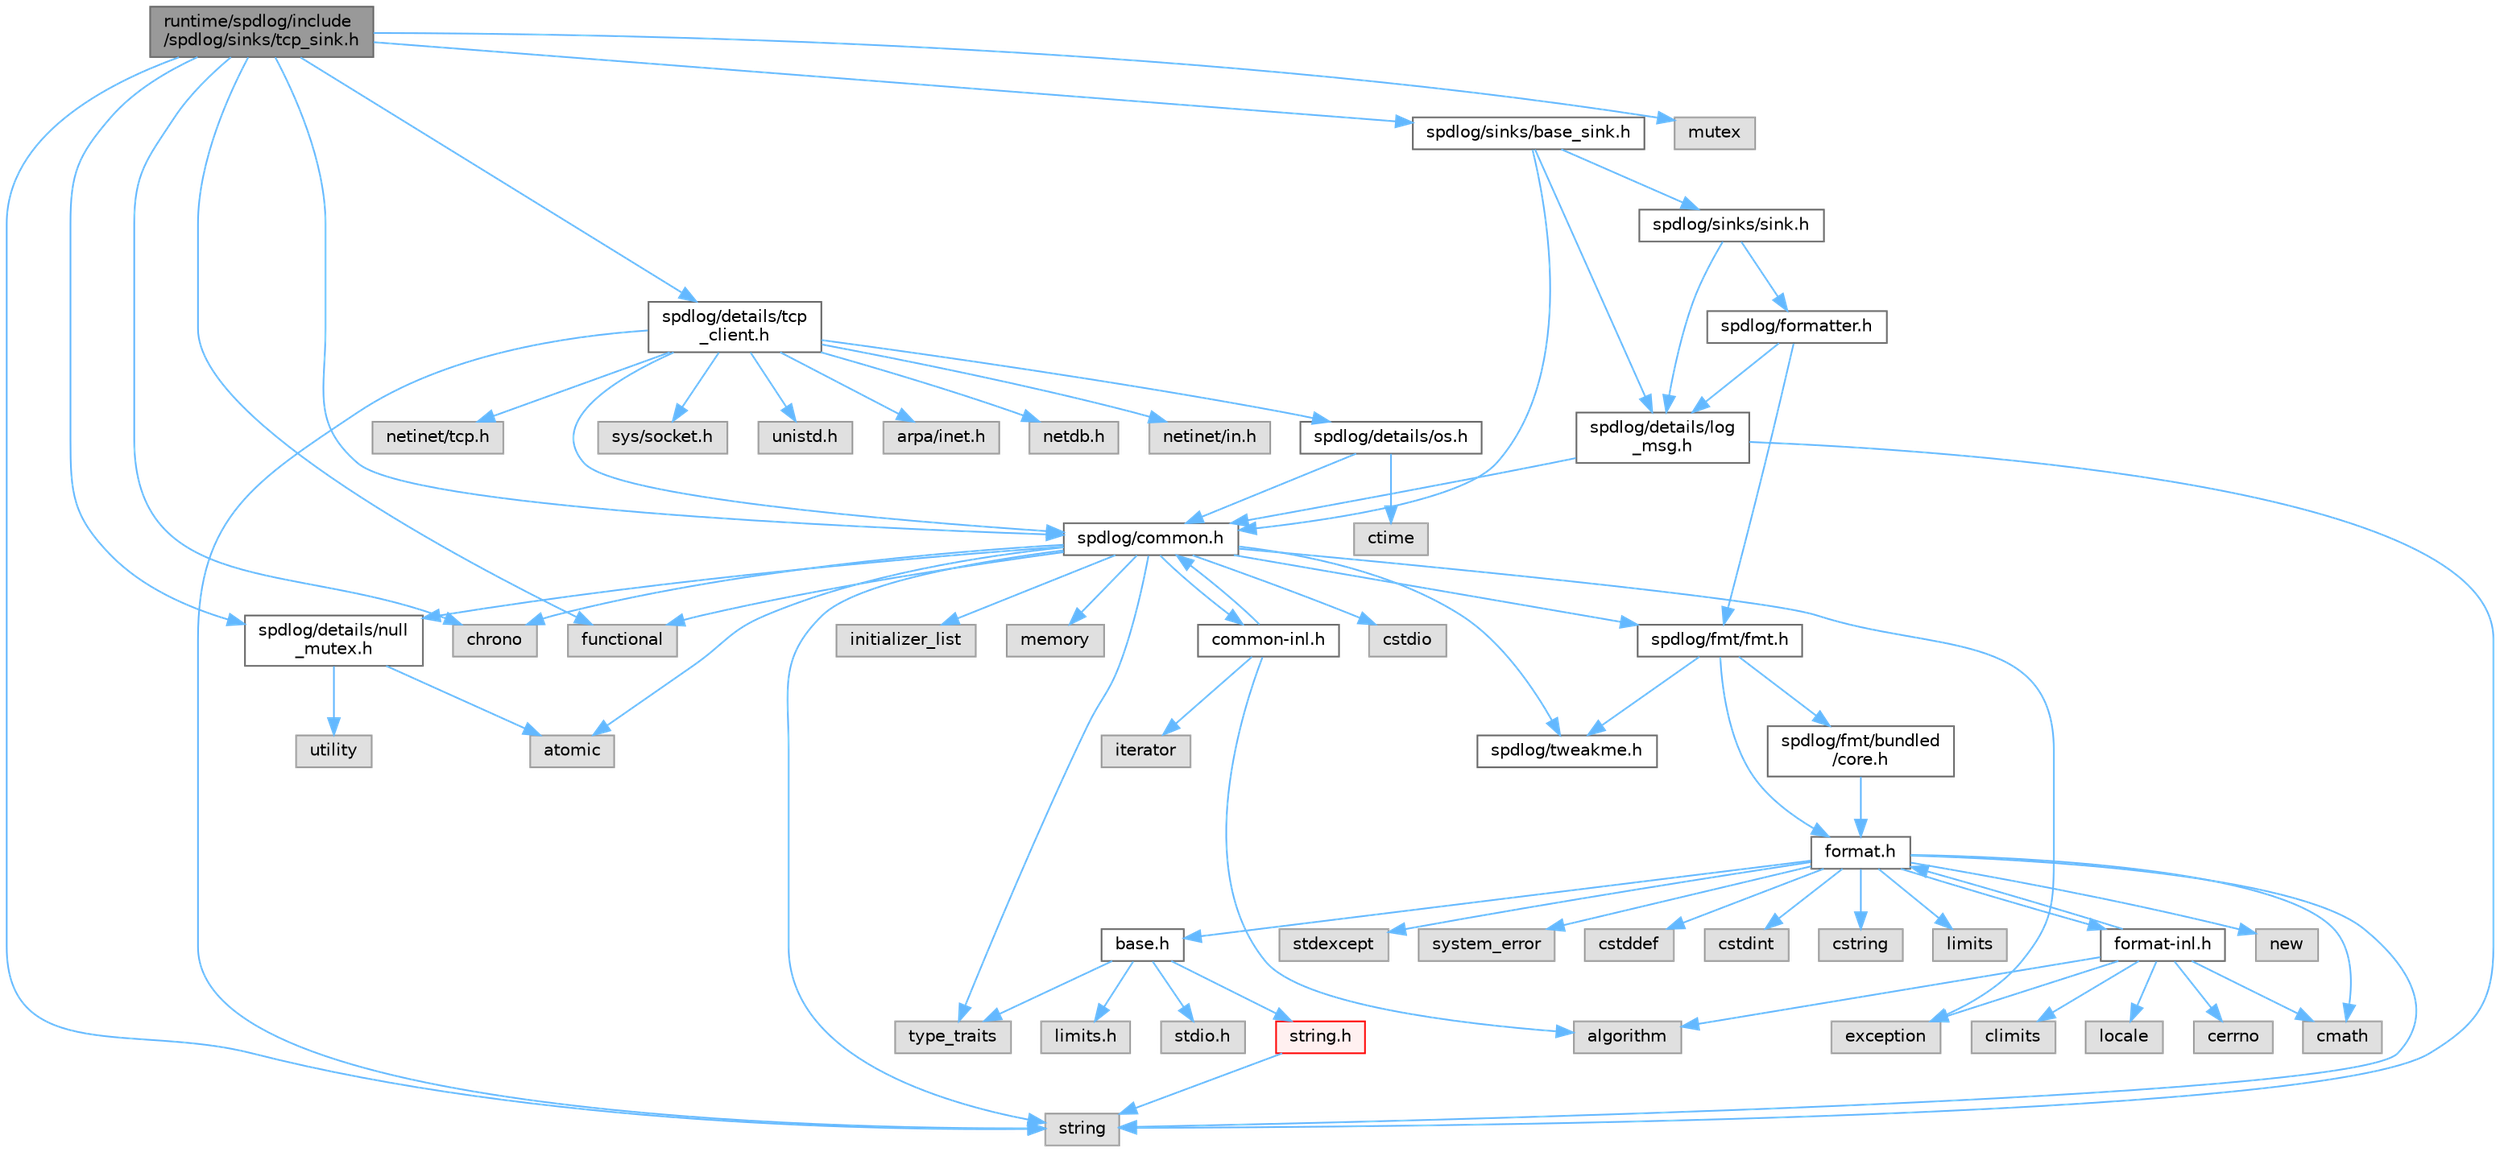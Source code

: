 digraph "runtime/spdlog/include/spdlog/sinks/tcp_sink.h"
{
 // LATEX_PDF_SIZE
  bgcolor="transparent";
  edge [fontname=Helvetica,fontsize=10,labelfontname=Helvetica,labelfontsize=10];
  node [fontname=Helvetica,fontsize=10,shape=box,height=0.2,width=0.4];
  Node1 [id="Node000001",label="runtime/spdlog/include\l/spdlog/sinks/tcp_sink.h",height=0.2,width=0.4,color="gray40", fillcolor="grey60", style="filled", fontcolor="black",tooltip=" "];
  Node1 -> Node2 [id="edge1_Node000001_Node000002",color="steelblue1",style="solid",tooltip=" "];
  Node2 [id="Node000002",label="spdlog/common.h",height=0.2,width=0.4,color="grey40", fillcolor="white", style="filled",URL="$common_8h.html",tooltip=" "];
  Node2 -> Node3 [id="edge2_Node000002_Node000003",color="steelblue1",style="solid",tooltip=" "];
  Node3 [id="Node000003",label="spdlog/details/null\l_mutex.h",height=0.2,width=0.4,color="grey40", fillcolor="white", style="filled",URL="$null__mutex_8h.html",tooltip=" "];
  Node3 -> Node4 [id="edge3_Node000003_Node000004",color="steelblue1",style="solid",tooltip=" "];
  Node4 [id="Node000004",label="atomic",height=0.2,width=0.4,color="grey60", fillcolor="#E0E0E0", style="filled",tooltip=" "];
  Node3 -> Node5 [id="edge4_Node000003_Node000005",color="steelblue1",style="solid",tooltip=" "];
  Node5 [id="Node000005",label="utility",height=0.2,width=0.4,color="grey60", fillcolor="#E0E0E0", style="filled",tooltip=" "];
  Node2 -> Node6 [id="edge5_Node000002_Node000006",color="steelblue1",style="solid",tooltip=" "];
  Node6 [id="Node000006",label="spdlog/tweakme.h",height=0.2,width=0.4,color="grey40", fillcolor="white", style="filled",URL="$tweakme_8h.html",tooltip=" "];
  Node2 -> Node4 [id="edge6_Node000002_Node000004",color="steelblue1",style="solid",tooltip=" "];
  Node2 -> Node7 [id="edge7_Node000002_Node000007",color="steelblue1",style="solid",tooltip=" "];
  Node7 [id="Node000007",label="chrono",height=0.2,width=0.4,color="grey60", fillcolor="#E0E0E0", style="filled",tooltip=" "];
  Node2 -> Node8 [id="edge8_Node000002_Node000008",color="steelblue1",style="solid",tooltip=" "];
  Node8 [id="Node000008",label="cstdio",height=0.2,width=0.4,color="grey60", fillcolor="#E0E0E0", style="filled",tooltip=" "];
  Node2 -> Node9 [id="edge9_Node000002_Node000009",color="steelblue1",style="solid",tooltip=" "];
  Node9 [id="Node000009",label="exception",height=0.2,width=0.4,color="grey60", fillcolor="#E0E0E0", style="filled",tooltip=" "];
  Node2 -> Node10 [id="edge10_Node000002_Node000010",color="steelblue1",style="solid",tooltip=" "];
  Node10 [id="Node000010",label="functional",height=0.2,width=0.4,color="grey60", fillcolor="#E0E0E0", style="filled",tooltip=" "];
  Node2 -> Node11 [id="edge11_Node000002_Node000011",color="steelblue1",style="solid",tooltip=" "];
  Node11 [id="Node000011",label="initializer_list",height=0.2,width=0.4,color="grey60", fillcolor="#E0E0E0", style="filled",tooltip=" "];
  Node2 -> Node12 [id="edge12_Node000002_Node000012",color="steelblue1",style="solid",tooltip=" "];
  Node12 [id="Node000012",label="memory",height=0.2,width=0.4,color="grey60", fillcolor="#E0E0E0", style="filled",tooltip=" "];
  Node2 -> Node13 [id="edge13_Node000002_Node000013",color="steelblue1",style="solid",tooltip=" "];
  Node13 [id="Node000013",label="string",height=0.2,width=0.4,color="grey60", fillcolor="#E0E0E0", style="filled",tooltip=" "];
  Node2 -> Node14 [id="edge14_Node000002_Node000014",color="steelblue1",style="solid",tooltip=" "];
  Node14 [id="Node000014",label="type_traits",height=0.2,width=0.4,color="grey60", fillcolor="#E0E0E0", style="filled",tooltip=" "];
  Node2 -> Node15 [id="edge15_Node000002_Node000015",color="steelblue1",style="solid",tooltip=" "];
  Node15 [id="Node000015",label="spdlog/fmt/fmt.h",height=0.2,width=0.4,color="grey40", fillcolor="white", style="filled",URL="$fmt_8h.html",tooltip=" "];
  Node15 -> Node6 [id="edge16_Node000015_Node000006",color="steelblue1",style="solid",tooltip=" "];
  Node15 -> Node16 [id="edge17_Node000015_Node000016",color="steelblue1",style="solid",tooltip=" "];
  Node16 [id="Node000016",label="spdlog/fmt/bundled\l/core.h",height=0.2,width=0.4,color="grey40", fillcolor="white", style="filled",URL="$core_8h.html",tooltip=" "];
  Node16 -> Node17 [id="edge18_Node000016_Node000017",color="steelblue1",style="solid",tooltip=" "];
  Node17 [id="Node000017",label="format.h",height=0.2,width=0.4,color="grey40", fillcolor="white", style="filled",URL="$spdlog_2include_2spdlog_2fmt_2bundled_2format_8h.html",tooltip=" "];
  Node17 -> Node18 [id="edge19_Node000017_Node000018",color="steelblue1",style="solid",tooltip=" "];
  Node18 [id="Node000018",label="base.h",height=0.2,width=0.4,color="grey40", fillcolor="white", style="filled",URL="$base_8h.html",tooltip=" "];
  Node18 -> Node19 [id="edge20_Node000018_Node000019",color="steelblue1",style="solid",tooltip=" "];
  Node19 [id="Node000019",label="limits.h",height=0.2,width=0.4,color="grey60", fillcolor="#E0E0E0", style="filled",tooltip=" "];
  Node18 -> Node20 [id="edge21_Node000018_Node000020",color="steelblue1",style="solid",tooltip=" "];
  Node20 [id="Node000020",label="stdio.h",height=0.2,width=0.4,color="grey60", fillcolor="#E0E0E0", style="filled",tooltip=" "];
  Node18 -> Node21 [id="edge22_Node000018_Node000021",color="steelblue1",style="solid",tooltip=" "];
  Node21 [id="Node000021",label="string.h",height=0.2,width=0.4,color="red", fillcolor="#FFF0F0", style="filled",URL="$string_8h.html",tooltip=" "];
  Node21 -> Node13 [id="edge23_Node000021_Node000013",color="steelblue1",style="solid",tooltip=" "];
  Node18 -> Node14 [id="edge24_Node000018_Node000014",color="steelblue1",style="solid",tooltip=" "];
  Node17 -> Node165 [id="edge25_Node000017_Node000165",color="steelblue1",style="solid",tooltip=" "];
  Node165 [id="Node000165",label="cmath",height=0.2,width=0.4,color="grey60", fillcolor="#E0E0E0", style="filled",tooltip=" "];
  Node17 -> Node24 [id="edge26_Node000017_Node000024",color="steelblue1",style="solid",tooltip=" "];
  Node24 [id="Node000024",label="cstddef",height=0.2,width=0.4,color="grey60", fillcolor="#E0E0E0", style="filled",tooltip=" "];
  Node17 -> Node25 [id="edge27_Node000017_Node000025",color="steelblue1",style="solid",tooltip=" "];
  Node25 [id="Node000025",label="cstdint",height=0.2,width=0.4,color="grey60", fillcolor="#E0E0E0", style="filled",tooltip=" "];
  Node17 -> Node27 [id="edge28_Node000017_Node000027",color="steelblue1",style="solid",tooltip=" "];
  Node27 [id="Node000027",label="cstring",height=0.2,width=0.4,color="grey60", fillcolor="#E0E0E0", style="filled",tooltip=" "];
  Node17 -> Node166 [id="edge29_Node000017_Node000166",color="steelblue1",style="solid",tooltip=" "];
  Node166 [id="Node000166",label="limits",height=0.2,width=0.4,color="grey60", fillcolor="#E0E0E0", style="filled",tooltip=" "];
  Node17 -> Node63 [id="edge30_Node000017_Node000063",color="steelblue1",style="solid",tooltip=" "];
  Node63 [id="Node000063",label="new",height=0.2,width=0.4,color="grey60", fillcolor="#E0E0E0", style="filled",tooltip=" "];
  Node17 -> Node167 [id="edge31_Node000017_Node000167",color="steelblue1",style="solid",tooltip=" "];
  Node167 [id="Node000167",label="stdexcept",height=0.2,width=0.4,color="grey60", fillcolor="#E0E0E0", style="filled",tooltip=" "];
  Node17 -> Node13 [id="edge32_Node000017_Node000013",color="steelblue1",style="solid",tooltip=" "];
  Node17 -> Node168 [id="edge33_Node000017_Node000168",color="steelblue1",style="solid",tooltip=" "];
  Node168 [id="Node000168",label="system_error",height=0.2,width=0.4,color="grey60", fillcolor="#E0E0E0", style="filled",tooltip=" "];
  Node17 -> Node169 [id="edge34_Node000017_Node000169",color="steelblue1",style="solid",tooltip=" "];
  Node169 [id="Node000169",label="format-inl.h",height=0.2,width=0.4,color="grey40", fillcolor="white", style="filled",URL="$format-inl_8h.html",tooltip=" "];
  Node169 -> Node170 [id="edge35_Node000169_Node000170",color="steelblue1",style="solid",tooltip=" "];
  Node170 [id="Node000170",label="algorithm",height=0.2,width=0.4,color="grey60", fillcolor="#E0E0E0", style="filled",tooltip=" "];
  Node169 -> Node171 [id="edge36_Node000169_Node000171",color="steelblue1",style="solid",tooltip=" "];
  Node171 [id="Node000171",label="cerrno",height=0.2,width=0.4,color="grey60", fillcolor="#E0E0E0", style="filled",tooltip=" "];
  Node169 -> Node172 [id="edge37_Node000169_Node000172",color="steelblue1",style="solid",tooltip=" "];
  Node172 [id="Node000172",label="climits",height=0.2,width=0.4,color="grey60", fillcolor="#E0E0E0", style="filled",tooltip=" "];
  Node169 -> Node165 [id="edge38_Node000169_Node000165",color="steelblue1",style="solid",tooltip=" "];
  Node169 -> Node9 [id="edge39_Node000169_Node000009",color="steelblue1",style="solid",tooltip=" "];
  Node169 -> Node17 [id="edge40_Node000169_Node000017",color="steelblue1",style="solid",tooltip=" "];
  Node169 -> Node173 [id="edge41_Node000169_Node000173",color="steelblue1",style="solid",tooltip=" "];
  Node173 [id="Node000173",label="locale",height=0.2,width=0.4,color="grey60", fillcolor="#E0E0E0", style="filled",tooltip=" "];
  Node15 -> Node17 [id="edge42_Node000015_Node000017",color="steelblue1",style="solid",tooltip=" "];
  Node2 -> Node174 [id="edge43_Node000002_Node000174",color="steelblue1",style="solid",tooltip=" "];
  Node174 [id="Node000174",label="common-inl.h",height=0.2,width=0.4,color="grey40", fillcolor="white", style="filled",URL="$common-inl_8h.html",tooltip=" "];
  Node174 -> Node2 [id="edge44_Node000174_Node000002",color="steelblue1",style="solid",tooltip=" "];
  Node174 -> Node170 [id="edge45_Node000174_Node000170",color="steelblue1",style="solid",tooltip=" "];
  Node174 -> Node175 [id="edge46_Node000174_Node000175",color="steelblue1",style="solid",tooltip=" "];
  Node175 [id="Node000175",label="iterator",height=0.2,width=0.4,color="grey60", fillcolor="#E0E0E0", style="filled",tooltip=" "];
  Node1 -> Node3 [id="edge47_Node000001_Node000003",color="steelblue1",style="solid",tooltip=" "];
  Node1 -> Node176 [id="edge48_Node000001_Node000176",color="steelblue1",style="solid",tooltip=" "];
  Node176 [id="Node000176",label="spdlog/sinks/base_sink.h",height=0.2,width=0.4,color="grey40", fillcolor="white", style="filled",URL="$base__sink_8h.html",tooltip=" "];
  Node176 -> Node2 [id="edge49_Node000176_Node000002",color="steelblue1",style="solid",tooltip=" "];
  Node176 -> Node177 [id="edge50_Node000176_Node000177",color="steelblue1",style="solid",tooltip=" "];
  Node177 [id="Node000177",label="spdlog/details/log\l_msg.h",height=0.2,width=0.4,color="grey40", fillcolor="white", style="filled",URL="$log__msg_8h.html",tooltip=" "];
  Node177 -> Node2 [id="edge51_Node000177_Node000002",color="steelblue1",style="solid",tooltip=" "];
  Node177 -> Node13 [id="edge52_Node000177_Node000013",color="steelblue1",style="solid",tooltip=" "];
  Node176 -> Node178 [id="edge53_Node000176_Node000178",color="steelblue1",style="solid",tooltip=" "];
  Node178 [id="Node000178",label="spdlog/sinks/sink.h",height=0.2,width=0.4,color="grey40", fillcolor="white", style="filled",URL="$sink_8h.html",tooltip=" "];
  Node178 -> Node177 [id="edge54_Node000178_Node000177",color="steelblue1",style="solid",tooltip=" "];
  Node178 -> Node179 [id="edge55_Node000178_Node000179",color="steelblue1",style="solid",tooltip=" "];
  Node179 [id="Node000179",label="spdlog/formatter.h",height=0.2,width=0.4,color="grey40", fillcolor="white", style="filled",URL="$formatter_8h.html",tooltip=" "];
  Node179 -> Node177 [id="edge56_Node000179_Node000177",color="steelblue1",style="solid",tooltip=" "];
  Node179 -> Node15 [id="edge57_Node000179_Node000015",color="steelblue1",style="solid",tooltip=" "];
  Node1 -> Node180 [id="edge58_Node000001_Node000180",color="steelblue1",style="solid",tooltip=" "];
  Node180 [id="Node000180",label="spdlog/details/tcp\l_client.h",height=0.2,width=0.4,color="grey40", fillcolor="white", style="filled",URL="$tcp__client_8h.html",tooltip=" "];
  Node180 -> Node2 [id="edge59_Node000180_Node000002",color="steelblue1",style="solid",tooltip=" "];
  Node180 -> Node181 [id="edge60_Node000180_Node000181",color="steelblue1",style="solid",tooltip=" "];
  Node181 [id="Node000181",label="spdlog/details/os.h",height=0.2,width=0.4,color="grey40", fillcolor="white", style="filled",URL="$details_2os_8h.html",tooltip=" "];
  Node181 -> Node182 [id="edge61_Node000181_Node000182",color="steelblue1",style="solid",tooltip=" "];
  Node182 [id="Node000182",label="ctime",height=0.2,width=0.4,color="grey60", fillcolor="#E0E0E0", style="filled",tooltip=" "];
  Node181 -> Node2 [id="edge62_Node000181_Node000002",color="steelblue1",style="solid",tooltip=" "];
  Node180 -> Node183 [id="edge63_Node000180_Node000183",color="steelblue1",style="solid",tooltip=" "];
  Node183 [id="Node000183",label="arpa/inet.h",height=0.2,width=0.4,color="grey60", fillcolor="#E0E0E0", style="filled",tooltip=" "];
  Node180 -> Node184 [id="edge64_Node000180_Node000184",color="steelblue1",style="solid",tooltip=" "];
  Node184 [id="Node000184",label="netdb.h",height=0.2,width=0.4,color="grey60", fillcolor="#E0E0E0", style="filled",tooltip=" "];
  Node180 -> Node185 [id="edge65_Node000180_Node000185",color="steelblue1",style="solid",tooltip=" "];
  Node185 [id="Node000185",label="netinet/in.h",height=0.2,width=0.4,color="grey60", fillcolor="#E0E0E0", style="filled",tooltip=" "];
  Node180 -> Node186 [id="edge66_Node000180_Node000186",color="steelblue1",style="solid",tooltip=" "];
  Node186 [id="Node000186",label="netinet/tcp.h",height=0.2,width=0.4,color="grey60", fillcolor="#E0E0E0", style="filled",tooltip=" "];
  Node180 -> Node187 [id="edge67_Node000180_Node000187",color="steelblue1",style="solid",tooltip=" "];
  Node187 [id="Node000187",label="sys/socket.h",height=0.2,width=0.4,color="grey60", fillcolor="#E0E0E0", style="filled",tooltip=" "];
  Node180 -> Node188 [id="edge68_Node000180_Node000188",color="steelblue1",style="solid",tooltip=" "];
  Node188 [id="Node000188",label="unistd.h",height=0.2,width=0.4,color="grey60", fillcolor="#E0E0E0", style="filled",tooltip=" "];
  Node180 -> Node13 [id="edge69_Node000180_Node000013",color="steelblue1",style="solid",tooltip=" "];
  Node1 -> Node7 [id="edge70_Node000001_Node000007",color="steelblue1",style="solid",tooltip=" "];
  Node1 -> Node10 [id="edge71_Node000001_Node000010",color="steelblue1",style="solid",tooltip=" "];
  Node1 -> Node189 [id="edge72_Node000001_Node000189",color="steelblue1",style="solid",tooltip=" "];
  Node189 [id="Node000189",label="mutex",height=0.2,width=0.4,color="grey60", fillcolor="#E0E0E0", style="filled",tooltip=" "];
  Node1 -> Node13 [id="edge73_Node000001_Node000013",color="steelblue1",style="solid",tooltip=" "];
}
